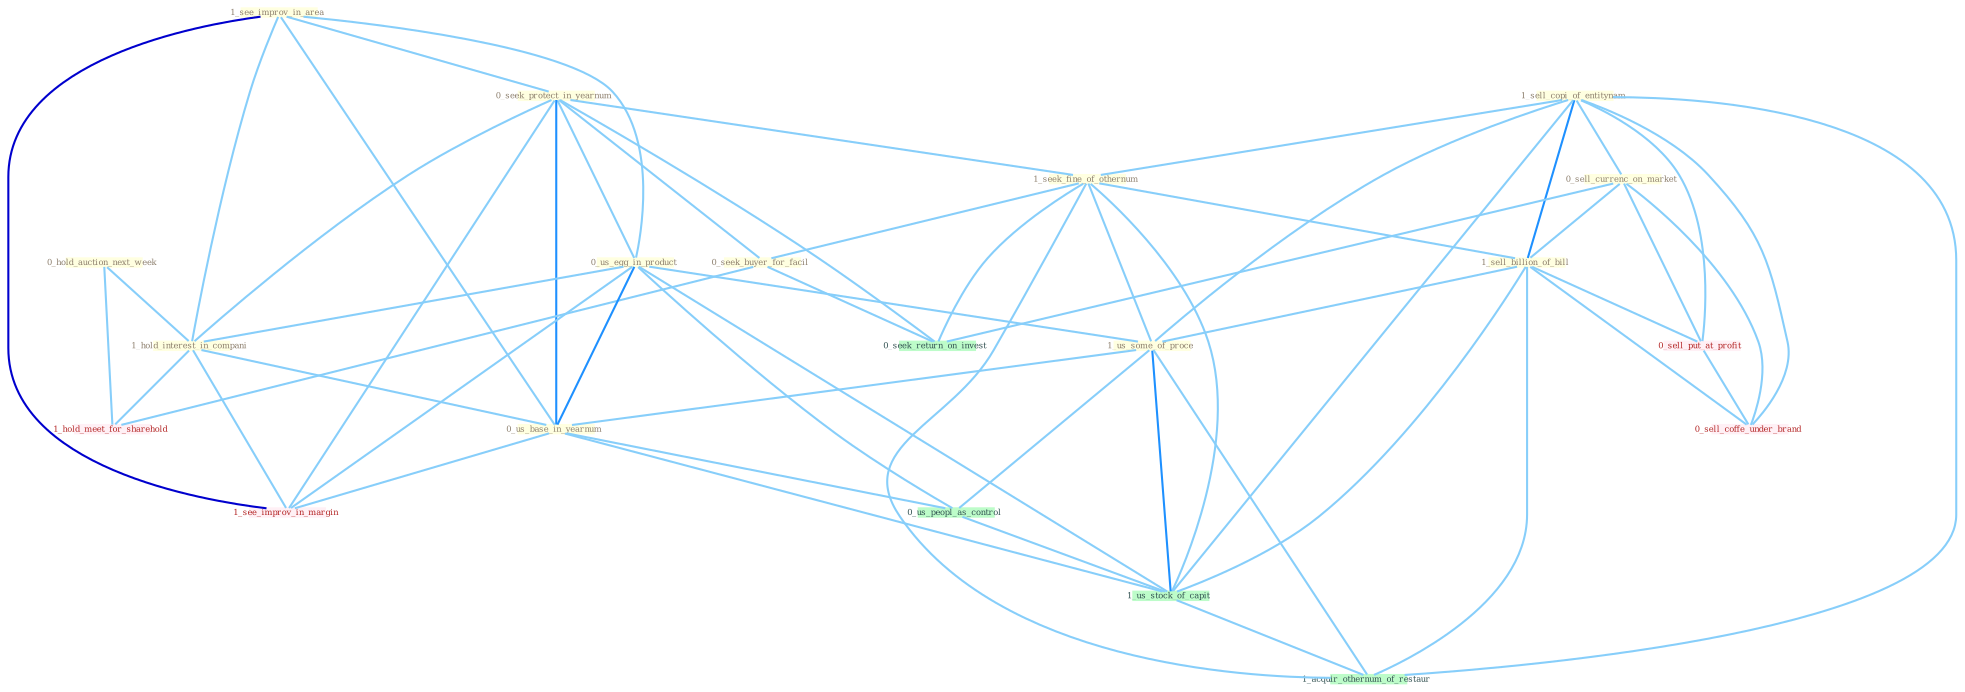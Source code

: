 Graph G{ 
    node
    [shape=polygon,style=filled,width=.5,height=.06,color="#BDFCC9",fixedsize=true,fontsize=4,
    fontcolor="#2f4f4f"];
    {node
    [color="#ffffe0", fontcolor="#8b7d6b"] "1_sell_copi_of_entitynam " "1_see_improv_in_area " "0_seek_protect_in_yearnum " "1_seek_fine_of_othernum " "0_seek_buyer_for_facil " "0_sell_currenc_on_market " "0_us_egg_in_product " "1_sell_billion_of_bill " "0_hold_auction_next_week " "1_hold_interest_in_compani " "1_us_some_of_proce " "0_us_base_in_yearnum "}
{node [color="#fff0f5", fontcolor="#b22222"] "0_sell_put_at_profit " "1_see_improv_in_margin " "0_sell_coffe_under_brand " "1_hold_meet_for_sharehold "}
edge [color="#B0E2FF"];

	"1_sell_copi_of_entitynam " -- "1_seek_fine_of_othernum " [w="1", color="#87cefa" ];
	"1_sell_copi_of_entitynam " -- "0_sell_currenc_on_market " [w="1", color="#87cefa" ];
	"1_sell_copi_of_entitynam " -- "1_sell_billion_of_bill " [w="2", color="#1e90ff" , len=0.8];
	"1_sell_copi_of_entitynam " -- "1_us_some_of_proce " [w="1", color="#87cefa" ];
	"1_sell_copi_of_entitynam " -- "0_sell_put_at_profit " [w="1", color="#87cefa" ];
	"1_sell_copi_of_entitynam " -- "1_us_stock_of_capit " [w="1", color="#87cefa" ];
	"1_sell_copi_of_entitynam " -- "0_sell_coffe_under_brand " [w="1", color="#87cefa" ];
	"1_sell_copi_of_entitynam " -- "1_acquir_othernum_of_restaur " [w="1", color="#87cefa" ];
	"1_see_improv_in_area " -- "0_seek_protect_in_yearnum " [w="1", color="#87cefa" ];
	"1_see_improv_in_area " -- "0_us_egg_in_product " [w="1", color="#87cefa" ];
	"1_see_improv_in_area " -- "1_hold_interest_in_compani " [w="1", color="#87cefa" ];
	"1_see_improv_in_area " -- "0_us_base_in_yearnum " [w="1", color="#87cefa" ];
	"1_see_improv_in_area " -- "1_see_improv_in_margin " [w="3", color="#0000cd" , len=0.6];
	"0_seek_protect_in_yearnum " -- "1_seek_fine_of_othernum " [w="1", color="#87cefa" ];
	"0_seek_protect_in_yearnum " -- "0_seek_buyer_for_facil " [w="1", color="#87cefa" ];
	"0_seek_protect_in_yearnum " -- "0_us_egg_in_product " [w="1", color="#87cefa" ];
	"0_seek_protect_in_yearnum " -- "1_hold_interest_in_compani " [w="1", color="#87cefa" ];
	"0_seek_protect_in_yearnum " -- "0_us_base_in_yearnum " [w="2", color="#1e90ff" , len=0.8];
	"0_seek_protect_in_yearnum " -- "0_seek_return_on_invest " [w="1", color="#87cefa" ];
	"0_seek_protect_in_yearnum " -- "1_see_improv_in_margin " [w="1", color="#87cefa" ];
	"1_seek_fine_of_othernum " -- "0_seek_buyer_for_facil " [w="1", color="#87cefa" ];
	"1_seek_fine_of_othernum " -- "1_sell_billion_of_bill " [w="1", color="#87cefa" ];
	"1_seek_fine_of_othernum " -- "1_us_some_of_proce " [w="1", color="#87cefa" ];
	"1_seek_fine_of_othernum " -- "0_seek_return_on_invest " [w="1", color="#87cefa" ];
	"1_seek_fine_of_othernum " -- "1_us_stock_of_capit " [w="1", color="#87cefa" ];
	"1_seek_fine_of_othernum " -- "1_acquir_othernum_of_restaur " [w="1", color="#87cefa" ];
	"0_seek_buyer_for_facil " -- "0_seek_return_on_invest " [w="1", color="#87cefa" ];
	"0_seek_buyer_for_facil " -- "1_hold_meet_for_sharehold " [w="1", color="#87cefa" ];
	"0_sell_currenc_on_market " -- "1_sell_billion_of_bill " [w="1", color="#87cefa" ];
	"0_sell_currenc_on_market " -- "0_sell_put_at_profit " [w="1", color="#87cefa" ];
	"0_sell_currenc_on_market " -- "0_seek_return_on_invest " [w="1", color="#87cefa" ];
	"0_sell_currenc_on_market " -- "0_sell_coffe_under_brand " [w="1", color="#87cefa" ];
	"0_us_egg_in_product " -- "1_hold_interest_in_compani " [w="1", color="#87cefa" ];
	"0_us_egg_in_product " -- "1_us_some_of_proce " [w="1", color="#87cefa" ];
	"0_us_egg_in_product " -- "0_us_base_in_yearnum " [w="2", color="#1e90ff" , len=0.8];
	"0_us_egg_in_product " -- "0_us_peopl_as_control " [w="1", color="#87cefa" ];
	"0_us_egg_in_product " -- "1_us_stock_of_capit " [w="1", color="#87cefa" ];
	"0_us_egg_in_product " -- "1_see_improv_in_margin " [w="1", color="#87cefa" ];
	"1_sell_billion_of_bill " -- "1_us_some_of_proce " [w="1", color="#87cefa" ];
	"1_sell_billion_of_bill " -- "0_sell_put_at_profit " [w="1", color="#87cefa" ];
	"1_sell_billion_of_bill " -- "1_us_stock_of_capit " [w="1", color="#87cefa" ];
	"1_sell_billion_of_bill " -- "0_sell_coffe_under_brand " [w="1", color="#87cefa" ];
	"1_sell_billion_of_bill " -- "1_acquir_othernum_of_restaur " [w="1", color="#87cefa" ];
	"0_hold_auction_next_week " -- "1_hold_interest_in_compani " [w="1", color="#87cefa" ];
	"0_hold_auction_next_week " -- "1_hold_meet_for_sharehold " [w="1", color="#87cefa" ];
	"1_hold_interest_in_compani " -- "0_us_base_in_yearnum " [w="1", color="#87cefa" ];
	"1_hold_interest_in_compani " -- "1_see_improv_in_margin " [w="1", color="#87cefa" ];
	"1_hold_interest_in_compani " -- "1_hold_meet_for_sharehold " [w="1", color="#87cefa" ];
	"1_us_some_of_proce " -- "0_us_base_in_yearnum " [w="1", color="#87cefa" ];
	"1_us_some_of_proce " -- "0_us_peopl_as_control " [w="1", color="#87cefa" ];
	"1_us_some_of_proce " -- "1_us_stock_of_capit " [w="2", color="#1e90ff" , len=0.8];
	"1_us_some_of_proce " -- "1_acquir_othernum_of_restaur " [w="1", color="#87cefa" ];
	"0_us_base_in_yearnum " -- "0_us_peopl_as_control " [w="1", color="#87cefa" ];
	"0_us_base_in_yearnum " -- "1_us_stock_of_capit " [w="1", color="#87cefa" ];
	"0_us_base_in_yearnum " -- "1_see_improv_in_margin " [w="1", color="#87cefa" ];
	"0_us_peopl_as_control " -- "1_us_stock_of_capit " [w="1", color="#87cefa" ];
	"0_sell_put_at_profit " -- "0_sell_coffe_under_brand " [w="1", color="#87cefa" ];
	"1_us_stock_of_capit " -- "1_acquir_othernum_of_restaur " [w="1", color="#87cefa" ];
}